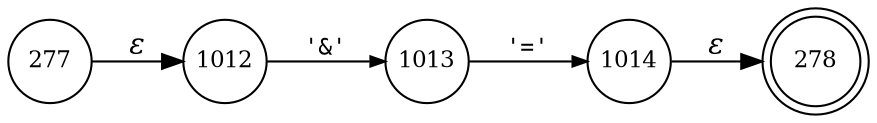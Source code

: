 digraph ATN {
rankdir=LR;
s278[fontsize=11, label="278", shape=doublecircle, fixedsize=true, width=.6];
s1012[fontsize=11,label="1012", shape=circle, fixedsize=true, width=.55, peripheries=1];
s277[fontsize=11,label="277", shape=circle, fixedsize=true, width=.55, peripheries=1];
s1013[fontsize=11,label="1013", shape=circle, fixedsize=true, width=.55, peripheries=1];
s1014[fontsize=11,label="1014", shape=circle, fixedsize=true, width=.55, peripheries=1];
s277 -> s1012 [fontname="Times-Italic", label="&epsilon;"];
s1012 -> s1013 [fontsize=11, fontname="Courier", arrowsize=.7, label = "'&'", arrowhead = normal];
s1013 -> s1014 [fontsize=11, fontname="Courier", arrowsize=.7, label = "'='", arrowhead = normal];
s1014 -> s278 [fontname="Times-Italic", label="&epsilon;"];
}